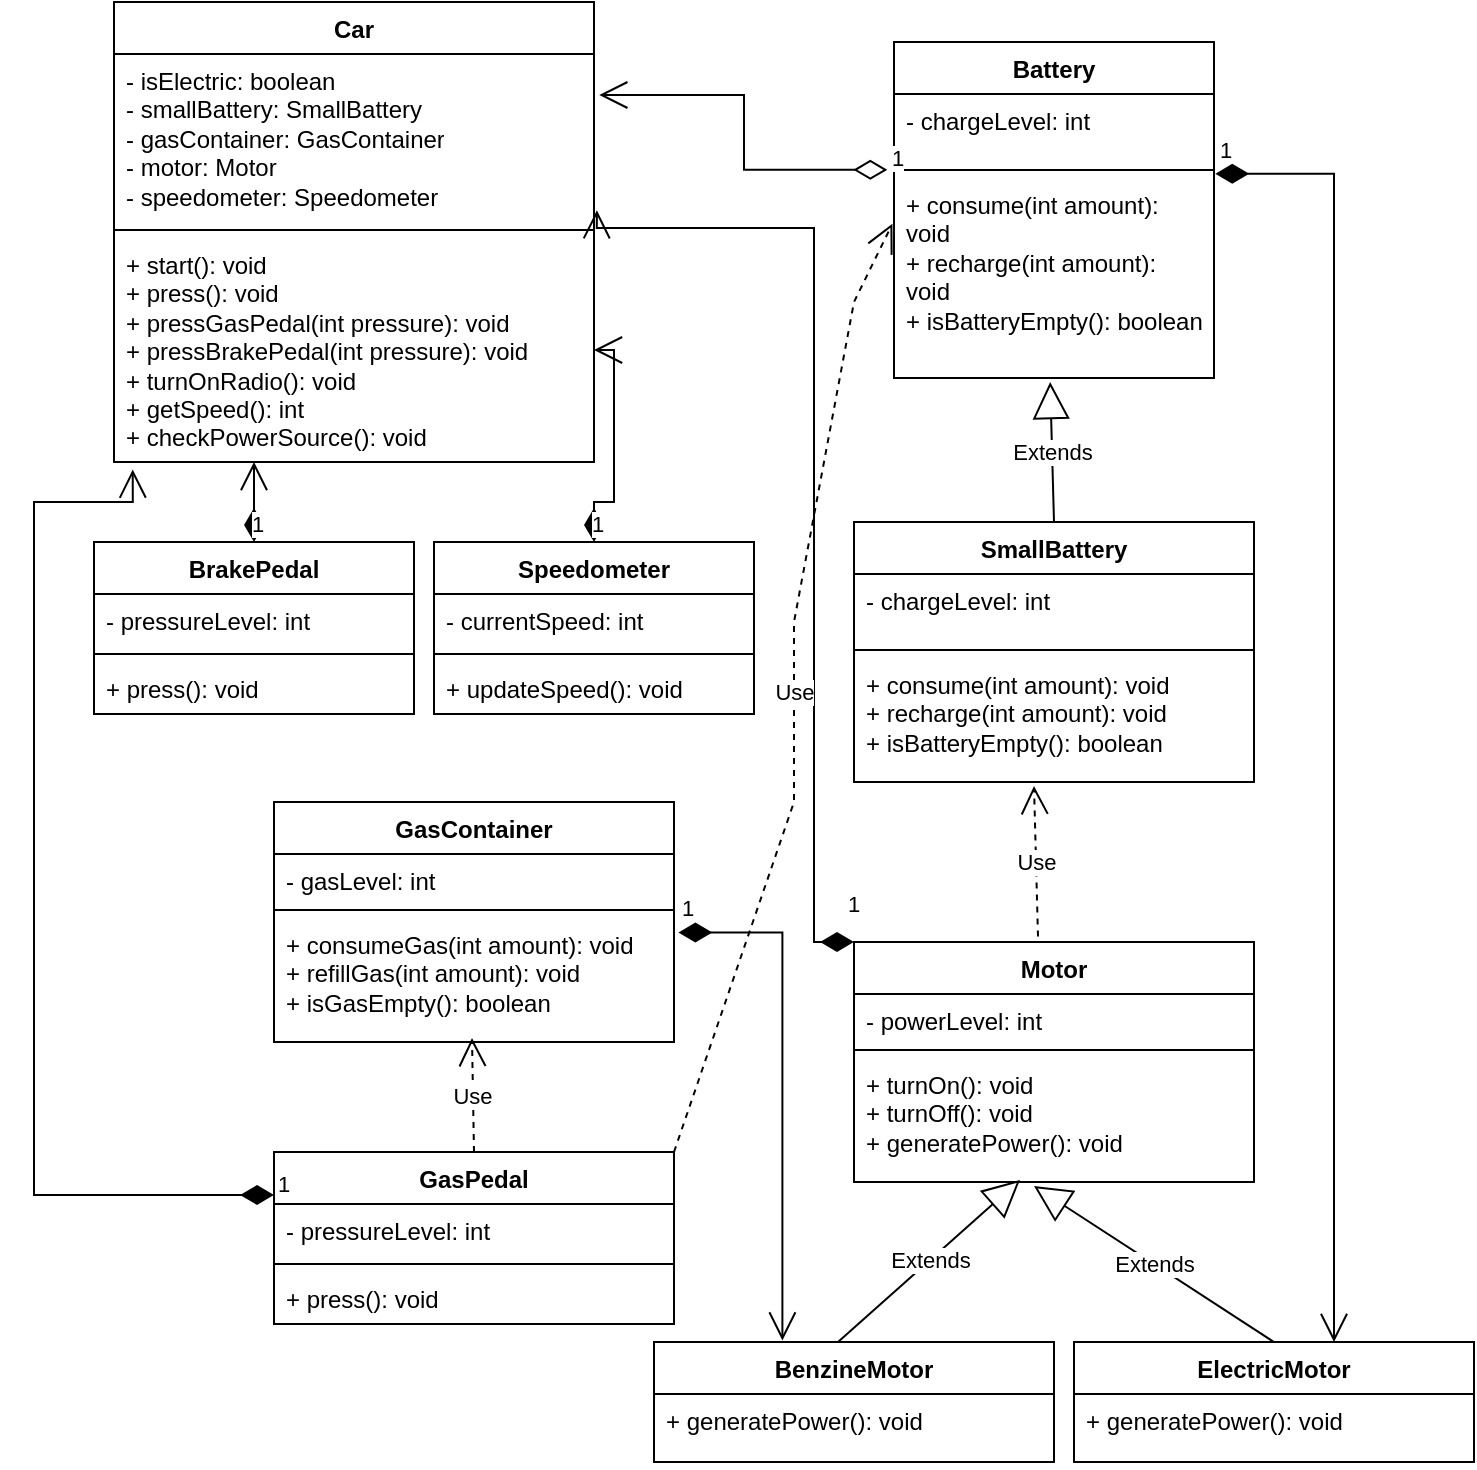 <mxfile version="23.0.2" type="device">
  <diagram name="Pagina-1" id="TgkQ9z6rYhbYmVBLR__7">
    <mxGraphModel dx="1434" dy="820" grid="1" gridSize="10" guides="1" tooltips="1" connect="1" arrows="1" fold="1" page="1" pageScale="1" pageWidth="827" pageHeight="1169" math="0" shadow="0">
      <root>
        <mxCell id="0" />
        <mxCell id="1" parent="0" />
        <mxCell id="y6WlSnWIzCXbPwnYvnu7-1" value="Car" style="swimlane;fontStyle=1;align=center;verticalAlign=top;childLayout=stackLayout;horizontal=1;startSize=26;horizontalStack=0;resizeParent=1;resizeParentMax=0;resizeLast=0;collapsible=1;marginBottom=0;whiteSpace=wrap;html=1;" parent="1" vertex="1">
          <mxGeometry x="80" y="10" width="240" height="230" as="geometry" />
        </mxCell>
        <mxCell id="y6WlSnWIzCXbPwnYvnu7-2" value="-&amp;nbsp;isElectric: boolean  &lt;br&gt;- smallBattery: SmallBattery&lt;br&gt;- gasContainer: GasContainer&lt;br&gt;- motor: Motor &lt;br&gt;- speedometer: Speedometer" style="text;strokeColor=none;fillColor=none;align=left;verticalAlign=top;spacingLeft=4;spacingRight=4;overflow=hidden;rotatable=0;points=[[0,0.5],[1,0.5]];portConstraint=eastwest;whiteSpace=wrap;html=1;" parent="y6WlSnWIzCXbPwnYvnu7-1" vertex="1">
          <mxGeometry y="26" width="240" height="84" as="geometry" />
        </mxCell>
        <mxCell id="y6WlSnWIzCXbPwnYvnu7-3" value="" style="line;strokeWidth=1;fillColor=none;align=left;verticalAlign=middle;spacingTop=-1;spacingLeft=3;spacingRight=3;rotatable=0;labelPosition=right;points=[];portConstraint=eastwest;strokeColor=inherit;" parent="y6WlSnWIzCXbPwnYvnu7-1" vertex="1">
          <mxGeometry y="110" width="240" height="8" as="geometry" />
        </mxCell>
        <mxCell id="y6WlSnWIzCXbPwnYvnu7-4" value="+ start(): void  &lt;br&gt;+ press(): void&lt;br&gt;+ pressGasPedal(int pressure): void&lt;br&gt;+ pressBrakePedal(int pressure): void&lt;br&gt;+ turnOnRadio(): void&lt;br&gt;+ getSpeed(): int &lt;br&gt;+ checkPowerSource(): void" style="text;strokeColor=none;fillColor=none;align=left;verticalAlign=top;spacingLeft=4;spacingRight=4;overflow=hidden;rotatable=0;points=[[0,0.5],[1,0.5]];portConstraint=eastwest;whiteSpace=wrap;html=1;" parent="y6WlSnWIzCXbPwnYvnu7-1" vertex="1">
          <mxGeometry y="118" width="240" height="112" as="geometry" />
        </mxCell>
        <mxCell id="y6WlSnWIzCXbPwnYvnu7-23" value="Battery" style="swimlane;fontStyle=1;align=center;verticalAlign=top;childLayout=stackLayout;horizontal=1;startSize=26;horizontalStack=0;resizeParent=1;resizeParentMax=0;resizeLast=0;collapsible=1;marginBottom=0;whiteSpace=wrap;html=1;" parent="1" vertex="1">
          <mxGeometry x="470" y="30" width="160" height="168" as="geometry" />
        </mxCell>
        <mxCell id="y6WlSnWIzCXbPwnYvnu7-24" value="- chargeLevel: int" style="text;strokeColor=none;fillColor=none;align=left;verticalAlign=top;spacingLeft=4;spacingRight=4;overflow=hidden;rotatable=0;points=[[0,0.5],[1,0.5]];portConstraint=eastwest;whiteSpace=wrap;html=1;" parent="y6WlSnWIzCXbPwnYvnu7-23" vertex="1">
          <mxGeometry y="26" width="160" height="34" as="geometry" />
        </mxCell>
        <mxCell id="y6WlSnWIzCXbPwnYvnu7-25" value="" style="line;strokeWidth=1;fillColor=none;align=left;verticalAlign=middle;spacingTop=-1;spacingLeft=3;spacingRight=3;rotatable=0;labelPosition=right;points=[];portConstraint=eastwest;strokeColor=inherit;" parent="y6WlSnWIzCXbPwnYvnu7-23" vertex="1">
          <mxGeometry y="60" width="160" height="8" as="geometry" />
        </mxCell>
        <mxCell id="y6WlSnWIzCXbPwnYvnu7-26" value="+ consume(int amount): void&lt;br style=&quot;border-color: var(--border-color);&quot;&gt;+ recharge(int amount): void&lt;br style=&quot;border-color: var(--border-color);&quot;&gt;+ isBatteryEmpty(): boolean" style="text;strokeColor=none;fillColor=none;align=left;verticalAlign=top;spacingLeft=4;spacingRight=4;overflow=hidden;rotatable=0;points=[[0,0.5],[1,0.5]];portConstraint=eastwest;whiteSpace=wrap;html=1;" parent="y6WlSnWIzCXbPwnYvnu7-23" vertex="1">
          <mxGeometry y="68" width="160" height="100" as="geometry" />
        </mxCell>
        <mxCell id="y6WlSnWIzCXbPwnYvnu7-30" value="SmallBattery" style="swimlane;fontStyle=1;align=center;verticalAlign=top;childLayout=stackLayout;horizontal=1;startSize=26;horizontalStack=0;resizeParent=1;resizeParentMax=0;resizeLast=0;collapsible=1;marginBottom=0;whiteSpace=wrap;html=1;" parent="1" vertex="1">
          <mxGeometry x="450" y="270" width="200" height="130" as="geometry" />
        </mxCell>
        <mxCell id="y6WlSnWIzCXbPwnYvnu7-31" value="- chargeLevel: int" style="text;strokeColor=none;fillColor=none;align=left;verticalAlign=top;spacingLeft=4;spacingRight=4;overflow=hidden;rotatable=0;points=[[0,0.5],[1,0.5]];portConstraint=eastwest;whiteSpace=wrap;html=1;" parent="y6WlSnWIzCXbPwnYvnu7-30" vertex="1">
          <mxGeometry y="26" width="200" height="34" as="geometry" />
        </mxCell>
        <mxCell id="y6WlSnWIzCXbPwnYvnu7-32" value="" style="line;strokeWidth=1;fillColor=none;align=left;verticalAlign=middle;spacingTop=-1;spacingLeft=3;spacingRight=3;rotatable=0;labelPosition=right;points=[];portConstraint=eastwest;strokeColor=inherit;" parent="y6WlSnWIzCXbPwnYvnu7-30" vertex="1">
          <mxGeometry y="60" width="200" height="8" as="geometry" />
        </mxCell>
        <mxCell id="y6WlSnWIzCXbPwnYvnu7-33" value="+ consume(int amount): void&lt;br style=&quot;border-color: var(--border-color);&quot;&gt;+ recharge(int amount): void&lt;br style=&quot;border-color: var(--border-color);&quot;&gt;+ isBatteryEmpty(): boolean" style="text;strokeColor=none;fillColor=none;align=left;verticalAlign=top;spacingLeft=4;spacingRight=4;overflow=hidden;rotatable=0;points=[[0,0.5],[1,0.5]];portConstraint=eastwest;whiteSpace=wrap;html=1;" parent="y6WlSnWIzCXbPwnYvnu7-30" vertex="1">
          <mxGeometry y="68" width="200" height="62" as="geometry" />
        </mxCell>
        <mxCell id="y6WlSnWIzCXbPwnYvnu7-34" value="Extends" style="endArrow=block;endSize=16;endFill=0;html=1;rounded=0;exitX=0.5;exitY=0;exitDx=0;exitDy=0;entryX=0.488;entryY=1.02;entryDx=0;entryDy=0;entryPerimeter=0;" parent="1" source="y6WlSnWIzCXbPwnYvnu7-30" target="y6WlSnWIzCXbPwnYvnu7-26" edge="1">
          <mxGeometry width="160" relative="1" as="geometry">
            <mxPoint x="320" y="320" as="sourcePoint" />
            <mxPoint x="480" y="320" as="targetPoint" />
          </mxGeometry>
        </mxCell>
        <mxCell id="y6WlSnWIzCXbPwnYvnu7-35" value="Motor" style="swimlane;fontStyle=1;align=center;verticalAlign=top;childLayout=stackLayout;horizontal=1;startSize=26;horizontalStack=0;resizeParent=1;resizeParentMax=0;resizeLast=0;collapsible=1;marginBottom=0;whiteSpace=wrap;html=1;" parent="1" vertex="1">
          <mxGeometry x="450" y="480" width="200" height="120" as="geometry" />
        </mxCell>
        <mxCell id="y6WlSnWIzCXbPwnYvnu7-36" value="- powerLevel: int" style="text;strokeColor=none;fillColor=none;align=left;verticalAlign=top;spacingLeft=4;spacingRight=4;overflow=hidden;rotatable=0;points=[[0,0.5],[1,0.5]];portConstraint=eastwest;whiteSpace=wrap;html=1;" parent="y6WlSnWIzCXbPwnYvnu7-35" vertex="1">
          <mxGeometry y="26" width="200" height="24" as="geometry" />
        </mxCell>
        <mxCell id="y6WlSnWIzCXbPwnYvnu7-37" value="" style="line;strokeWidth=1;fillColor=none;align=left;verticalAlign=middle;spacingTop=-1;spacingLeft=3;spacingRight=3;rotatable=0;labelPosition=right;points=[];portConstraint=eastwest;strokeColor=inherit;" parent="y6WlSnWIzCXbPwnYvnu7-35" vertex="1">
          <mxGeometry y="50" width="200" height="8" as="geometry" />
        </mxCell>
        <mxCell id="y6WlSnWIzCXbPwnYvnu7-38" value="+ turnOn(): void&lt;br style=&quot;border-color: var(--border-color);&quot;&gt;+ turnOff(): void&lt;br style=&quot;border-color: var(--border-color);&quot;&gt;+ generatePower(): void" style="text;strokeColor=none;fillColor=none;align=left;verticalAlign=top;spacingLeft=4;spacingRight=4;overflow=hidden;rotatable=0;points=[[0,0.5],[1,0.5]];portConstraint=eastwest;whiteSpace=wrap;html=1;" parent="y6WlSnWIzCXbPwnYvnu7-35" vertex="1">
          <mxGeometry y="58" width="200" height="62" as="geometry" />
        </mxCell>
        <mxCell id="y6WlSnWIzCXbPwnYvnu7-39" value="Use" style="endArrow=open;endSize=12;dashed=1;html=1;rounded=0;exitX=0.46;exitY=-0.023;exitDx=0;exitDy=0;exitPerimeter=0;entryX=0.45;entryY=1.032;entryDx=0;entryDy=0;entryPerimeter=0;" parent="1" source="y6WlSnWIzCXbPwnYvnu7-35" target="y6WlSnWIzCXbPwnYvnu7-33" edge="1">
          <mxGeometry width="160" relative="1" as="geometry">
            <mxPoint x="330" y="420" as="sourcePoint" />
            <mxPoint x="490" y="420" as="targetPoint" />
          </mxGeometry>
        </mxCell>
        <mxCell id="y6WlSnWIzCXbPwnYvnu7-40" value="GasContainer" style="swimlane;fontStyle=1;align=center;verticalAlign=top;childLayout=stackLayout;horizontal=1;startSize=26;horizontalStack=0;resizeParent=1;resizeParentMax=0;resizeLast=0;collapsible=1;marginBottom=0;whiteSpace=wrap;html=1;" parent="1" vertex="1">
          <mxGeometry x="160" y="410" width="200" height="120" as="geometry" />
        </mxCell>
        <mxCell id="y6WlSnWIzCXbPwnYvnu7-41" value="- gasLevel: int" style="text;strokeColor=none;fillColor=none;align=left;verticalAlign=top;spacingLeft=4;spacingRight=4;overflow=hidden;rotatable=0;points=[[0,0.5],[1,0.5]];portConstraint=eastwest;whiteSpace=wrap;html=1;" parent="y6WlSnWIzCXbPwnYvnu7-40" vertex="1">
          <mxGeometry y="26" width="200" height="24" as="geometry" />
        </mxCell>
        <mxCell id="y6WlSnWIzCXbPwnYvnu7-42" value="" style="line;strokeWidth=1;fillColor=none;align=left;verticalAlign=middle;spacingTop=-1;spacingLeft=3;spacingRight=3;rotatable=0;labelPosition=right;points=[];portConstraint=eastwest;strokeColor=inherit;" parent="y6WlSnWIzCXbPwnYvnu7-40" vertex="1">
          <mxGeometry y="50" width="200" height="8" as="geometry" />
        </mxCell>
        <mxCell id="y6WlSnWIzCXbPwnYvnu7-43" value="+ consumeGas(int amount): void&lt;br style=&quot;border-color: var(--border-color);&quot;&gt;+ refillGas(int amount): void&lt;br style=&quot;border-color: var(--border-color);&quot;&gt;+ isGasEmpty(): boolean" style="text;strokeColor=none;fillColor=none;align=left;verticalAlign=top;spacingLeft=4;spacingRight=4;overflow=hidden;rotatable=0;points=[[0,0.5],[1,0.5]];portConstraint=eastwest;whiteSpace=wrap;html=1;" parent="y6WlSnWIzCXbPwnYvnu7-40" vertex="1">
          <mxGeometry y="58" width="200" height="62" as="geometry" />
        </mxCell>
        <mxCell id="y6WlSnWIzCXbPwnYvnu7-44" value="GasPedal" style="swimlane;fontStyle=1;align=center;verticalAlign=top;childLayout=stackLayout;horizontal=1;startSize=26;horizontalStack=0;resizeParent=1;resizeParentMax=0;resizeLast=0;collapsible=1;marginBottom=0;whiteSpace=wrap;html=1;" parent="1" vertex="1">
          <mxGeometry x="160" y="585" width="200" height="86" as="geometry" />
        </mxCell>
        <mxCell id="y6WlSnWIzCXbPwnYvnu7-45" value="- pressureLevel: int" style="text;strokeColor=none;fillColor=none;align=left;verticalAlign=top;spacingLeft=4;spacingRight=4;overflow=hidden;rotatable=0;points=[[0,0.5],[1,0.5]];portConstraint=eastwest;whiteSpace=wrap;html=1;" parent="y6WlSnWIzCXbPwnYvnu7-44" vertex="1">
          <mxGeometry y="26" width="200" height="26" as="geometry" />
        </mxCell>
        <mxCell id="y6WlSnWIzCXbPwnYvnu7-46" value="" style="line;strokeWidth=1;fillColor=none;align=left;verticalAlign=middle;spacingTop=-1;spacingLeft=3;spacingRight=3;rotatable=0;labelPosition=right;points=[];portConstraint=eastwest;strokeColor=inherit;" parent="y6WlSnWIzCXbPwnYvnu7-44" vertex="1">
          <mxGeometry y="52" width="200" height="8" as="geometry" />
        </mxCell>
        <mxCell id="y6WlSnWIzCXbPwnYvnu7-47" value="+ press(): void" style="text;strokeColor=none;fillColor=none;align=left;verticalAlign=top;spacingLeft=4;spacingRight=4;overflow=hidden;rotatable=0;points=[[0,0.5],[1,0.5]];portConstraint=eastwest;whiteSpace=wrap;html=1;" parent="y6WlSnWIzCXbPwnYvnu7-44" vertex="1">
          <mxGeometry y="60" width="200" height="26" as="geometry" />
        </mxCell>
        <mxCell id="y6WlSnWIzCXbPwnYvnu7-49" value="Use" style="endArrow=open;endSize=12;dashed=1;html=1;rounded=0;exitX=0.5;exitY=0;exitDx=0;exitDy=0;entryX=0.495;entryY=0.968;entryDx=0;entryDy=0;entryPerimeter=0;" parent="1" source="y6WlSnWIzCXbPwnYvnu7-44" target="y6WlSnWIzCXbPwnYvnu7-43" edge="1">
          <mxGeometry width="160" relative="1" as="geometry">
            <mxPoint x="330" y="420" as="sourcePoint" />
            <mxPoint x="490" y="420" as="targetPoint" />
          </mxGeometry>
        </mxCell>
        <mxCell id="y6WlSnWIzCXbPwnYvnu7-50" value="BenzineMotor" style="swimlane;fontStyle=1;align=center;verticalAlign=top;childLayout=stackLayout;horizontal=1;startSize=26;horizontalStack=0;resizeParent=1;resizeParentMax=0;resizeLast=0;collapsible=1;marginBottom=0;whiteSpace=wrap;html=1;" parent="1" vertex="1">
          <mxGeometry x="350" y="680" width="200" height="60" as="geometry" />
        </mxCell>
        <mxCell id="y6WlSnWIzCXbPwnYvnu7-53" value="+ generatePower(): void&lt;span style=&quot;white-space: pre;&quot;&gt;&#x9;&lt;/span&gt;" style="text;strokeColor=none;fillColor=none;align=left;verticalAlign=top;spacingLeft=4;spacingRight=4;overflow=hidden;rotatable=0;points=[[0,0.5],[1,0.5]];portConstraint=eastwest;whiteSpace=wrap;html=1;" parent="y6WlSnWIzCXbPwnYvnu7-50" vertex="1">
          <mxGeometry y="26" width="200" height="34" as="geometry" />
        </mxCell>
        <mxCell id="y6WlSnWIzCXbPwnYvnu7-54" value="ElectricMotor" style="swimlane;fontStyle=1;align=center;verticalAlign=top;childLayout=stackLayout;horizontal=1;startSize=26;horizontalStack=0;resizeParent=1;resizeParentMax=0;resizeLast=0;collapsible=1;marginBottom=0;whiteSpace=wrap;html=1;" parent="1" vertex="1">
          <mxGeometry x="560" y="680" width="200" height="60" as="geometry" />
        </mxCell>
        <mxCell id="y6WlSnWIzCXbPwnYvnu7-57" value="+ generatePower(): void" style="text;strokeColor=none;fillColor=none;align=left;verticalAlign=top;spacingLeft=4;spacingRight=4;overflow=hidden;rotatable=0;points=[[0,0.5],[1,0.5]];portConstraint=eastwest;whiteSpace=wrap;html=1;" parent="y6WlSnWIzCXbPwnYvnu7-54" vertex="1">
          <mxGeometry y="26" width="200" height="34" as="geometry" />
        </mxCell>
        <mxCell id="y6WlSnWIzCXbPwnYvnu7-58" value="Extends" style="endArrow=block;endSize=16;endFill=0;html=1;rounded=0;exitX=0.46;exitY=0;exitDx=0;exitDy=0;exitPerimeter=0;entryX=0.415;entryY=0.984;entryDx=0;entryDy=0;entryPerimeter=0;" parent="1" source="y6WlSnWIzCXbPwnYvnu7-50" target="y6WlSnWIzCXbPwnYvnu7-38" edge="1">
          <mxGeometry width="160" relative="1" as="geometry">
            <mxPoint x="330" y="570" as="sourcePoint" />
            <mxPoint x="490" y="570" as="targetPoint" />
          </mxGeometry>
        </mxCell>
        <mxCell id="y6WlSnWIzCXbPwnYvnu7-59" value="Extends" style="endArrow=block;endSize=16;endFill=0;html=1;rounded=0;exitX=0.5;exitY=0;exitDx=0;exitDy=0;entryX=0.45;entryY=1.032;entryDx=0;entryDy=0;entryPerimeter=0;" parent="1" source="y6WlSnWIzCXbPwnYvnu7-54" target="y6WlSnWIzCXbPwnYvnu7-38" edge="1">
          <mxGeometry width="160" relative="1" as="geometry">
            <mxPoint x="452" y="663" as="sourcePoint" />
            <mxPoint x="543" y="609" as="targetPoint" />
          </mxGeometry>
        </mxCell>
        <mxCell id="y6WlSnWIzCXbPwnYvnu7-60" value="BrakePedal" style="swimlane;fontStyle=1;align=center;verticalAlign=top;childLayout=stackLayout;horizontal=1;startSize=26;horizontalStack=0;resizeParent=1;resizeParentMax=0;resizeLast=0;collapsible=1;marginBottom=0;whiteSpace=wrap;html=1;" parent="1" vertex="1">
          <mxGeometry x="70" y="280" width="160" height="86" as="geometry" />
        </mxCell>
        <mxCell id="y6WlSnWIzCXbPwnYvnu7-61" value="-&amp;nbsp;pressureLevel: int&lt;span style=&quot;white-space: pre;&quot;&gt;&#x9;&lt;/span&gt;" style="text;strokeColor=none;fillColor=none;align=left;verticalAlign=top;spacingLeft=4;spacingRight=4;overflow=hidden;rotatable=0;points=[[0,0.5],[1,0.5]];portConstraint=eastwest;whiteSpace=wrap;html=1;" parent="y6WlSnWIzCXbPwnYvnu7-60" vertex="1">
          <mxGeometry y="26" width="160" height="26" as="geometry" />
        </mxCell>
        <mxCell id="y6WlSnWIzCXbPwnYvnu7-62" value="" style="line;strokeWidth=1;fillColor=none;align=left;verticalAlign=middle;spacingTop=-1;spacingLeft=3;spacingRight=3;rotatable=0;labelPosition=right;points=[];portConstraint=eastwest;strokeColor=inherit;" parent="y6WlSnWIzCXbPwnYvnu7-60" vertex="1">
          <mxGeometry y="52" width="160" height="8" as="geometry" />
        </mxCell>
        <mxCell id="y6WlSnWIzCXbPwnYvnu7-63" value="+ press(): void" style="text;strokeColor=none;fillColor=none;align=left;verticalAlign=top;spacingLeft=4;spacingRight=4;overflow=hidden;rotatable=0;points=[[0,0.5],[1,0.5]];portConstraint=eastwest;whiteSpace=wrap;html=1;" parent="y6WlSnWIzCXbPwnYvnu7-60" vertex="1">
          <mxGeometry y="60" width="160" height="26" as="geometry" />
        </mxCell>
        <mxCell id="y6WlSnWIzCXbPwnYvnu7-64" value="Speedometer" style="swimlane;fontStyle=1;align=center;verticalAlign=top;childLayout=stackLayout;horizontal=1;startSize=26;horizontalStack=0;resizeParent=1;resizeParentMax=0;resizeLast=0;collapsible=1;marginBottom=0;whiteSpace=wrap;html=1;" parent="1" vertex="1">
          <mxGeometry x="240" y="280" width="160" height="86" as="geometry" />
        </mxCell>
        <mxCell id="y6WlSnWIzCXbPwnYvnu7-65" value="- currentSpeed: int" style="text;strokeColor=none;fillColor=none;align=left;verticalAlign=top;spacingLeft=4;spacingRight=4;overflow=hidden;rotatable=0;points=[[0,0.5],[1,0.5]];portConstraint=eastwest;whiteSpace=wrap;html=1;" parent="y6WlSnWIzCXbPwnYvnu7-64" vertex="1">
          <mxGeometry y="26" width="160" height="26" as="geometry" />
        </mxCell>
        <mxCell id="y6WlSnWIzCXbPwnYvnu7-66" value="" style="line;strokeWidth=1;fillColor=none;align=left;verticalAlign=middle;spacingTop=-1;spacingLeft=3;spacingRight=3;rotatable=0;labelPosition=right;points=[];portConstraint=eastwest;strokeColor=inherit;" parent="y6WlSnWIzCXbPwnYvnu7-64" vertex="1">
          <mxGeometry y="52" width="160" height="8" as="geometry" />
        </mxCell>
        <mxCell id="y6WlSnWIzCXbPwnYvnu7-67" value="+ updateSpeed(): void" style="text;strokeColor=none;fillColor=none;align=left;verticalAlign=top;spacingLeft=4;spacingRight=4;overflow=hidden;rotatable=0;points=[[0,0.5],[1,0.5]];portConstraint=eastwest;whiteSpace=wrap;html=1;" parent="y6WlSnWIzCXbPwnYvnu7-64" vertex="1">
          <mxGeometry y="60" width="160" height="26" as="geometry" />
        </mxCell>
        <mxCell id="y6WlSnWIzCXbPwnYvnu7-74" value="1" style="endArrow=open;html=1;endSize=12;startArrow=diamondThin;startSize=14;startFill=0;edgeStyle=orthogonalEdgeStyle;align=left;verticalAlign=bottom;rounded=0;entryX=1.011;entryY=0.244;entryDx=0;entryDy=0;entryPerimeter=0;exitX=-0.021;exitY=-0.041;exitDx=0;exitDy=0;exitPerimeter=0;" parent="1" source="y6WlSnWIzCXbPwnYvnu7-26" target="y6WlSnWIzCXbPwnYvnu7-2" edge="1">
          <mxGeometry x="-1" y="3" relative="1" as="geometry">
            <mxPoint x="400" y="130" as="sourcePoint" />
            <mxPoint x="560" y="130" as="targetPoint" />
          </mxGeometry>
        </mxCell>
        <mxCell id="y6WlSnWIzCXbPwnYvnu7-77" value="1" style="endArrow=open;html=1;endSize=12;startArrow=diamondThin;startSize=14;startFill=1;edgeStyle=orthogonalEdgeStyle;align=left;verticalAlign=bottom;rounded=0;exitX=1.004;exitY=-0.021;exitDx=0;exitDy=0;exitPerimeter=0;" parent="1" source="y6WlSnWIzCXbPwnYvnu7-26" target="y6WlSnWIzCXbPwnYvnu7-54" edge="1">
          <mxGeometry x="-1" y="3" relative="1" as="geometry">
            <mxPoint x="450" y="510" as="sourcePoint" />
            <mxPoint x="610" y="510" as="targetPoint" />
            <Array as="points">
              <mxPoint x="690" y="96" />
            </Array>
          </mxGeometry>
        </mxCell>
        <mxCell id="y6WlSnWIzCXbPwnYvnu7-78" value="1" style="endArrow=open;html=1;endSize=12;startArrow=diamondThin;startSize=14;startFill=1;edgeStyle=orthogonalEdgeStyle;align=left;verticalAlign=bottom;rounded=0;exitX=0.5;exitY=0;exitDx=0;exitDy=0;" parent="1" source="y6WlSnWIzCXbPwnYvnu7-60" target="y6WlSnWIzCXbPwnYvnu7-4" edge="1">
          <mxGeometry x="-1" y="3" relative="1" as="geometry">
            <mxPoint x="190" y="350" as="sourcePoint" />
            <mxPoint x="610" y="510" as="targetPoint" />
            <Array as="points">
              <mxPoint x="180" y="240" />
              <mxPoint x="180" y="240" />
            </Array>
          </mxGeometry>
        </mxCell>
        <mxCell id="y6WlSnWIzCXbPwnYvnu7-79" value="1" style="endArrow=open;html=1;endSize=12;startArrow=diamondThin;startSize=14;startFill=1;edgeStyle=orthogonalEdgeStyle;align=left;verticalAlign=bottom;rounded=0;exitX=0.5;exitY=0;exitDx=0;exitDy=0;entryX=1;entryY=0.5;entryDx=0;entryDy=0;" parent="1" source="y6WlSnWIzCXbPwnYvnu7-64" target="y6WlSnWIzCXbPwnYvnu7-4" edge="1">
          <mxGeometry x="-1" y="3" relative="1" as="geometry">
            <mxPoint x="100" y="390" as="sourcePoint" />
            <mxPoint x="140" y="309" as="targetPoint" />
          </mxGeometry>
        </mxCell>
        <mxCell id="y6WlSnWIzCXbPwnYvnu7-83" value="1" style="endArrow=open;html=1;endSize=12;startArrow=diamondThin;startSize=14;startFill=1;edgeStyle=orthogonalEdgeStyle;align=left;verticalAlign=bottom;rounded=0;exitX=0;exitY=0;exitDx=0;exitDy=0;entryX=1.006;entryY=0.93;entryDx=0;entryDy=0;entryPerimeter=0;" parent="1" source="y6WlSnWIzCXbPwnYvnu7-35" target="y6WlSnWIzCXbPwnYvnu7-2" edge="1">
          <mxGeometry x="-0.98" y="-10" relative="1" as="geometry">
            <mxPoint x="641" y="106" as="sourcePoint" />
            <mxPoint x="700" y="663" as="targetPoint" />
            <Array as="points">
              <mxPoint x="430" y="480" />
              <mxPoint x="430" y="123" />
              <mxPoint x="321" y="123" />
            </Array>
            <mxPoint as="offset" />
          </mxGeometry>
        </mxCell>
        <mxCell id="y6WlSnWIzCXbPwnYvnu7-84" value="1" style="endArrow=open;html=1;endSize=12;startArrow=diamondThin;startSize=14;startFill=1;edgeStyle=orthogonalEdgeStyle;align=left;verticalAlign=bottom;rounded=0;exitX=0;exitY=0.25;exitDx=0;exitDy=0;entryX=0.039;entryY=1.034;entryDx=0;entryDy=0;entryPerimeter=0;" parent="1" source="y6WlSnWIzCXbPwnYvnu7-44" target="y6WlSnWIzCXbPwnYvnu7-4" edge="1">
          <mxGeometry x="-1" y="3" relative="1" as="geometry">
            <mxPoint x="167" y="481" as="sourcePoint" />
            <mxPoint x="90" y="136" as="targetPoint" />
            <Array as="points">
              <mxPoint x="40" y="607" />
              <mxPoint x="40" y="260" />
              <mxPoint x="89" y="260" />
            </Array>
          </mxGeometry>
        </mxCell>
        <mxCell id="17qaK9ApBzoli2VmfOhQ-2" value="1" style="endArrow=open;html=1;endSize=12;startArrow=diamondThin;startSize=14;startFill=1;edgeStyle=orthogonalEdgeStyle;align=left;verticalAlign=bottom;rounded=0;exitX=1.011;exitY=0.117;exitDx=0;exitDy=0;exitPerimeter=0;entryX=0.321;entryY=-0.012;entryDx=0;entryDy=0;entryPerimeter=0;" parent="1" source="y6WlSnWIzCXbPwnYvnu7-43" target="y6WlSnWIzCXbPwnYvnu7-50" edge="1">
          <mxGeometry x="-1" y="3" relative="1" as="geometry">
            <mxPoint x="320" y="420" as="sourcePoint" />
            <mxPoint x="480" y="420" as="targetPoint" />
          </mxGeometry>
        </mxCell>
        <mxCell id="17qaK9ApBzoli2VmfOhQ-3" value="Use" style="endArrow=open;endSize=12;dashed=1;html=1;rounded=0;exitX=1;exitY=0;exitDx=0;exitDy=0;entryX=-0.005;entryY=0.229;entryDx=0;entryDy=0;entryPerimeter=0;" parent="1" source="y6WlSnWIzCXbPwnYvnu7-44" target="y6WlSnWIzCXbPwnYvnu7-26" edge="1">
          <mxGeometry width="160" relative="1" as="geometry">
            <mxPoint x="320" y="420" as="sourcePoint" />
            <mxPoint x="480" y="420" as="targetPoint" />
            <Array as="points">
              <mxPoint x="420" y="410" />
              <mxPoint x="420" y="320" />
              <mxPoint x="450" y="160" />
            </Array>
          </mxGeometry>
        </mxCell>
      </root>
    </mxGraphModel>
  </diagram>
</mxfile>
